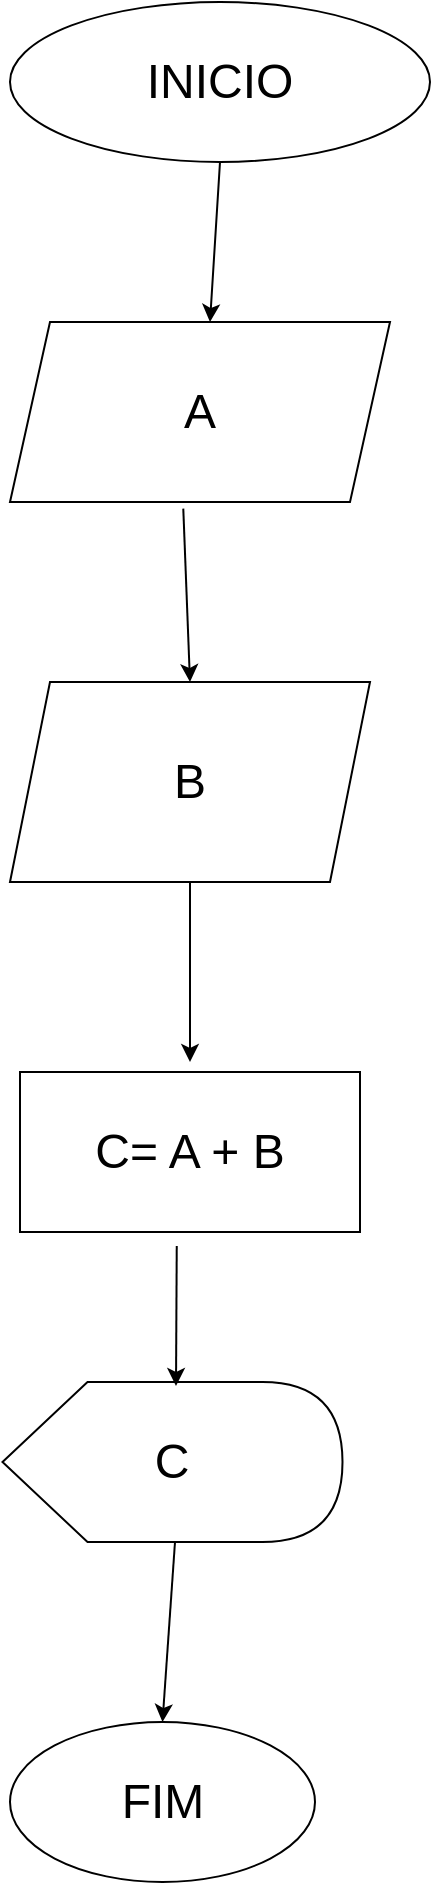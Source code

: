 <mxfile version="24.5.2" type="device">
  <diagram name="Página-1" id="qWasDyECkoel5sBFtUJP">
    <mxGraphModel dx="2074" dy="1098" grid="1" gridSize="10" guides="1" tooltips="1" connect="1" arrows="1" fold="1" page="1" pageScale="1" pageWidth="827" pageHeight="1169" math="0" shadow="0">
      <root>
        <mxCell id="0" />
        <mxCell id="1" parent="0" />
        <mxCell id="86zT_taZKi2n7GeRM2gv-1" value="&lt;font style=&quot;font-size: 24px;&quot;&gt;INICIO&lt;/font&gt;" style="ellipse;whiteSpace=wrap;html=1;" vertex="1" parent="1">
          <mxGeometry x="40" y="50" width="210" height="80" as="geometry" />
        </mxCell>
        <mxCell id="86zT_taZKi2n7GeRM2gv-2" value="" style="endArrow=classic;html=1;rounded=0;exitX=0.5;exitY=1;exitDx=0;exitDy=0;" edge="1" parent="1" source="86zT_taZKi2n7GeRM2gv-1">
          <mxGeometry width="50" height="50" relative="1" as="geometry">
            <mxPoint x="170" y="160" as="sourcePoint" />
            <mxPoint x="140" y="210" as="targetPoint" />
          </mxGeometry>
        </mxCell>
        <mxCell id="86zT_taZKi2n7GeRM2gv-3" value="&lt;span style=&quot;font-size: 24px;&quot;&gt;A&lt;/span&gt;" style="shape=parallelogram;perimeter=parallelogramPerimeter;whiteSpace=wrap;html=1;fixedSize=1;" vertex="1" parent="1">
          <mxGeometry x="40" y="210" width="190" height="90" as="geometry" />
        </mxCell>
        <mxCell id="86zT_taZKi2n7GeRM2gv-4" value="" style="endArrow=classic;html=1;rounded=0;exitX=0.456;exitY=1.037;exitDx=0;exitDy=0;exitPerimeter=0;" edge="1" parent="1" source="86zT_taZKi2n7GeRM2gv-3">
          <mxGeometry width="50" height="50" relative="1" as="geometry">
            <mxPoint x="130" y="310" as="sourcePoint" />
            <mxPoint x="130" y="390" as="targetPoint" />
          </mxGeometry>
        </mxCell>
        <mxCell id="86zT_taZKi2n7GeRM2gv-5" value="&lt;font style=&quot;font-size: 24px;&quot;&gt;B&lt;/font&gt;" style="shape=parallelogram;perimeter=parallelogramPerimeter;whiteSpace=wrap;html=1;fixedSize=1;" vertex="1" parent="1">
          <mxGeometry x="40" y="390" width="180" height="100" as="geometry" />
        </mxCell>
        <mxCell id="86zT_taZKi2n7GeRM2gv-7" value="" style="endArrow=classic;html=1;rounded=0;" edge="1" parent="1" source="86zT_taZKi2n7GeRM2gv-5">
          <mxGeometry width="50" height="50" relative="1" as="geometry">
            <mxPoint x="110" y="550" as="sourcePoint" />
            <mxPoint x="130" y="580" as="targetPoint" />
            <Array as="points">
              <mxPoint x="130" y="560" />
            </Array>
          </mxGeometry>
        </mxCell>
        <mxCell id="86zT_taZKi2n7GeRM2gv-8" value="&lt;font style=&quot;font-size: 24px;&quot;&gt;C= A + B&lt;/font&gt;" style="rounded=0;whiteSpace=wrap;html=1;" vertex="1" parent="1">
          <mxGeometry x="45" y="585" width="170" height="80" as="geometry" />
        </mxCell>
        <mxCell id="86zT_taZKi2n7GeRM2gv-9" value="&lt;font style=&quot;font-size: 24px;&quot;&gt;C&lt;/font&gt;" style="shape=display;whiteSpace=wrap;html=1;" vertex="1" parent="1">
          <mxGeometry x="36.25" y="740" width="170" height="80" as="geometry" />
        </mxCell>
        <mxCell id="86zT_taZKi2n7GeRM2gv-10" value="" style="endArrow=classic;html=1;rounded=0;exitX=0.461;exitY=1.088;exitDx=0;exitDy=0;exitPerimeter=0;" edge="1" parent="1" source="86zT_taZKi2n7GeRM2gv-8">
          <mxGeometry width="50" height="50" relative="1" as="geometry">
            <mxPoint x="130" y="680" as="sourcePoint" />
            <mxPoint x="123" y="742" as="targetPoint" />
          </mxGeometry>
        </mxCell>
        <mxCell id="86zT_taZKi2n7GeRM2gv-11" value="" style="endArrow=classic;html=1;rounded=0;exitX=0;exitY=0;exitDx=86.25;exitDy=80;exitPerimeter=0;entryX=0.5;entryY=0;entryDx=0;entryDy=0;" edge="1" parent="1" source="86zT_taZKi2n7GeRM2gv-9" target="86zT_taZKi2n7GeRM2gv-12">
          <mxGeometry width="50" height="50" relative="1" as="geometry">
            <mxPoint x="120" y="890" as="sourcePoint" />
            <mxPoint x="131" y="910" as="targetPoint" />
          </mxGeometry>
        </mxCell>
        <mxCell id="86zT_taZKi2n7GeRM2gv-12" value="&lt;font style=&quot;font-size: 24px;&quot;&gt;FIM&lt;/font&gt;" style="ellipse;whiteSpace=wrap;html=1;" vertex="1" parent="1">
          <mxGeometry x="40" y="910" width="152.5" height="80" as="geometry" />
        </mxCell>
      </root>
    </mxGraphModel>
  </diagram>
</mxfile>
